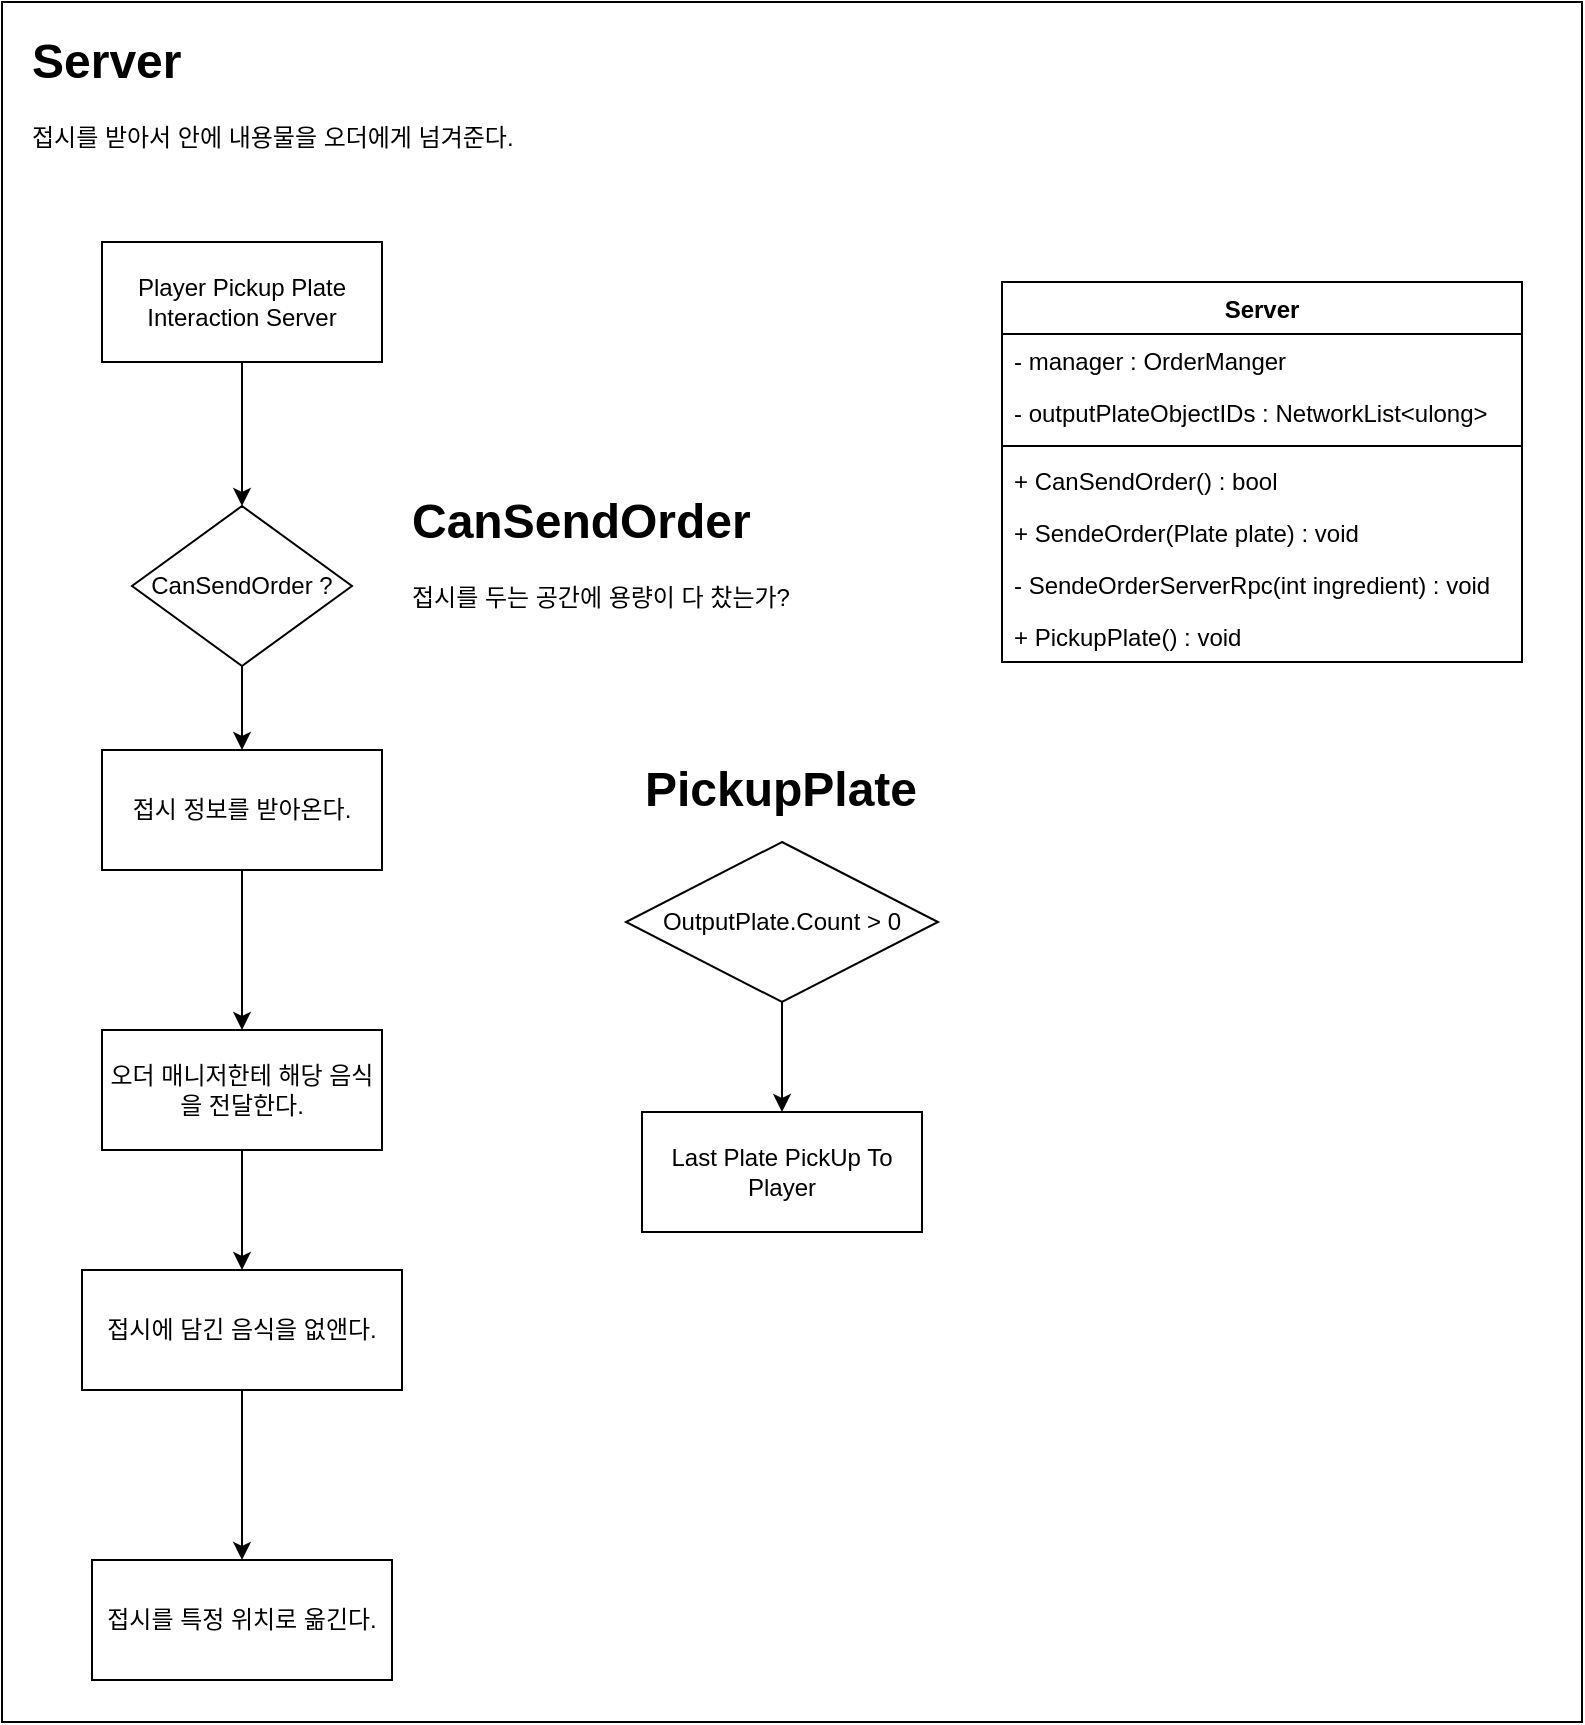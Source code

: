 <mxfile version="19.0.3" type="device" pages="3"><diagram name="서버" id="R5MUrF6WYsNZxySvU2GA"><mxGraphModel dx="1438" dy="920" grid="1" gridSize="10" guides="1" tooltips="1" connect="1" arrows="1" fold="1" page="1" pageScale="1" pageWidth="827" pageHeight="1169" math="0" shadow="0"><root><mxCell id="0"/><mxCell id="1" parent="0"/><mxCell id="Gv1xR5z9IextyKWkRcLU-1" value="&lt;h1&gt;Server&lt;/h1&gt;&lt;div&gt;접시를 받아서 안에 내용물을 오더에게 넘겨준다.&lt;/div&gt;" style="text;html=1;strokeColor=none;fillColor=none;spacing=5;spacingTop=-20;whiteSpace=wrap;overflow=hidden;rounded=0;" parent="1" vertex="1"><mxGeometry x="10" y="10" width="280" height="120" as="geometry"/></mxCell><mxCell id="Gv1xR5z9IextyKWkRcLU-6" value="" style="edgeStyle=orthogonalEdgeStyle;rounded=0;orthogonalLoop=1;jettySize=auto;html=1;" parent="1" source="Gv1xR5z9IextyKWkRcLU-2" target="Gv1xR5z9IextyKWkRcLU-5" edge="1"><mxGeometry relative="1" as="geometry"/></mxCell><mxCell id="Gv1xR5z9IextyKWkRcLU-2" value="접시 정보를 받아온다." style="rounded=0;whiteSpace=wrap;html=1;" parent="1" vertex="1"><mxGeometry x="50" y="374" width="140" height="60" as="geometry"/></mxCell><mxCell id="Gv1xR5z9IextyKWkRcLU-13" style="edgeStyle=orthogonalEdgeStyle;rounded=0;orthogonalLoop=1;jettySize=auto;html=1;entryX=0.5;entryY=0;entryDx=0;entryDy=0;" parent="1" source="Gv1xR5z9IextyKWkRcLU-5" target="Gv1xR5z9IextyKWkRcLU-12" edge="1"><mxGeometry relative="1" as="geometry"/></mxCell><mxCell id="Gv1xR5z9IextyKWkRcLU-5" value="오더 매니저한테 해당 음식을 전달한다." style="rounded=0;whiteSpace=wrap;html=1;" parent="1" vertex="1"><mxGeometry x="50" y="514" width="140" height="60" as="geometry"/></mxCell><mxCell id="Gv1xR5z9IextyKWkRcLU-7" value="Server" style="swimlane;fontStyle=1;align=center;verticalAlign=top;childLayout=stackLayout;horizontal=1;startSize=26;horizontalStack=0;resizeParent=1;resizeParentMax=0;resizeLast=0;collapsible=1;marginBottom=0;whiteSpace=wrap;html=1;" parent="1" vertex="1"><mxGeometry x="500" y="140" width="260" height="190" as="geometry"/></mxCell><mxCell id="Gv1xR5z9IextyKWkRcLU-8" value="- manager : OrderManger" style="text;strokeColor=none;fillColor=none;align=left;verticalAlign=top;spacingLeft=4;spacingRight=4;overflow=hidden;rotatable=0;points=[[0,0.5],[1,0.5]];portConstraint=eastwest;whiteSpace=wrap;html=1;" parent="Gv1xR5z9IextyKWkRcLU-7" vertex="1"><mxGeometry y="26" width="260" height="26" as="geometry"/></mxCell><mxCell id="Gv1xR5z9IextyKWkRcLU-23" value="- outputPlateObjectIDs : NetworkList&amp;lt;ulong&amp;gt;" style="text;strokeColor=none;fillColor=none;align=left;verticalAlign=top;spacingLeft=4;spacingRight=4;overflow=hidden;rotatable=0;points=[[0,0.5],[1,0.5]];portConstraint=eastwest;whiteSpace=wrap;html=1;" parent="Gv1xR5z9IextyKWkRcLU-7" vertex="1"><mxGeometry y="52" width="260" height="26" as="geometry"/></mxCell><mxCell id="Gv1xR5z9IextyKWkRcLU-9" value="" style="line;strokeWidth=1;fillColor=none;align=left;verticalAlign=middle;spacingTop=-1;spacingLeft=3;spacingRight=3;rotatable=0;labelPosition=right;points=[];portConstraint=eastwest;strokeColor=inherit;" parent="Gv1xR5z9IextyKWkRcLU-7" vertex="1"><mxGeometry y="78" width="260" height="8" as="geometry"/></mxCell><mxCell id="Gv1xR5z9IextyKWkRcLU-30" value="+ CanSendOrder() : bool" style="text;strokeColor=none;fillColor=none;align=left;verticalAlign=top;spacingLeft=4;spacingRight=4;overflow=hidden;rotatable=0;points=[[0,0.5],[1,0.5]];portConstraint=eastwest;whiteSpace=wrap;html=1;" parent="Gv1xR5z9IextyKWkRcLU-7" vertex="1"><mxGeometry y="86" width="260" height="26" as="geometry"/></mxCell><mxCell id="Gv1xR5z9IextyKWkRcLU-10" value="+ SendeOrder(Plate plate) : void" style="text;strokeColor=none;fillColor=none;align=left;verticalAlign=top;spacingLeft=4;spacingRight=4;overflow=hidden;rotatable=0;points=[[0,0.5],[1,0.5]];portConstraint=eastwest;whiteSpace=wrap;html=1;" parent="Gv1xR5z9IextyKWkRcLU-7" vertex="1"><mxGeometry y="112" width="260" height="26" as="geometry"/></mxCell><mxCell id="Gv1xR5z9IextyKWkRcLU-11" value="- SendeOrderServerRpc(int ingredient) : void" style="text;strokeColor=none;fillColor=none;align=left;verticalAlign=top;spacingLeft=4;spacingRight=4;overflow=hidden;rotatable=0;points=[[0,0.5],[1,0.5]];portConstraint=eastwest;whiteSpace=wrap;html=1;" parent="Gv1xR5z9IextyKWkRcLU-7" vertex="1"><mxGeometry y="138" width="260" height="26" as="geometry"/></mxCell><mxCell id="Gv1xR5z9IextyKWkRcLU-24" value="+ PickupPlate() : void" style="text;strokeColor=none;fillColor=none;align=left;verticalAlign=top;spacingLeft=4;spacingRight=4;overflow=hidden;rotatable=0;points=[[0,0.5],[1,0.5]];portConstraint=eastwest;whiteSpace=wrap;html=1;" parent="Gv1xR5z9IextyKWkRcLU-7" vertex="1"><mxGeometry y="164" width="260" height="26" as="geometry"/></mxCell><mxCell id="Gv1xR5z9IextyKWkRcLU-15" value="" style="edgeStyle=orthogonalEdgeStyle;rounded=0;orthogonalLoop=1;jettySize=auto;html=1;" parent="1" source="Gv1xR5z9IextyKWkRcLU-12" target="Gv1xR5z9IextyKWkRcLU-14" edge="1"><mxGeometry relative="1" as="geometry"/></mxCell><mxCell id="Gv1xR5z9IextyKWkRcLU-12" value="접시에 담긴 음식을 없앤다." style="rounded=0;whiteSpace=wrap;html=1;" parent="1" vertex="1"><mxGeometry x="40" y="634" width="160" height="60" as="geometry"/></mxCell><mxCell id="Gv1xR5z9IextyKWkRcLU-14" value="접시를 특정 위치로 옮긴다." style="rounded=0;whiteSpace=wrap;html=1;" parent="1" vertex="1"><mxGeometry x="45" y="779" width="150" height="60" as="geometry"/></mxCell><mxCell id="Gv1xR5z9IextyKWkRcLU-19" style="edgeStyle=orthogonalEdgeStyle;rounded=0;orthogonalLoop=1;jettySize=auto;html=1;" parent="1" source="Gv1xR5z9IextyKWkRcLU-18" target="Gv1xR5z9IextyKWkRcLU-2" edge="1"><mxGeometry relative="1" as="geometry"/></mxCell><mxCell id="Gv1xR5z9IextyKWkRcLU-18" value="CanSendOrder ?" style="rhombus;whiteSpace=wrap;html=1;" parent="1" vertex="1"><mxGeometry x="65" y="252" width="110" height="80" as="geometry"/></mxCell><mxCell id="Gv1xR5z9IextyKWkRcLU-21" value="" style="edgeStyle=orthogonalEdgeStyle;rounded=0;orthogonalLoop=1;jettySize=auto;html=1;" parent="1" source="Gv1xR5z9IextyKWkRcLU-20" target="Gv1xR5z9IextyKWkRcLU-18" edge="1"><mxGeometry relative="1" as="geometry"/></mxCell><mxCell id="Gv1xR5z9IextyKWkRcLU-20" value="Player Pickup Plate Interaction Server" style="rounded=0;whiteSpace=wrap;html=1;" parent="1" vertex="1"><mxGeometry x="50" y="120" width="140" height="60" as="geometry"/></mxCell><mxCell id="Gv1xR5z9IextyKWkRcLU-22" value="&lt;h1&gt;CanSendOrder&lt;/h1&gt;&lt;p&gt;접시를 두는 공간에 용량이 다 찼는가?&lt;/p&gt;" style="text;html=1;strokeColor=none;fillColor=none;spacing=5;spacingTop=-20;whiteSpace=wrap;overflow=hidden;rounded=0;" parent="1" vertex="1"><mxGeometry x="200" y="240" width="220" height="116" as="geometry"/></mxCell><mxCell id="Gv1xR5z9IextyKWkRcLU-25" value="Last Plate PickUp To Player" style="rounded=0;whiteSpace=wrap;html=1;" parent="1" vertex="1"><mxGeometry x="320" y="555" width="140" height="60" as="geometry"/></mxCell><mxCell id="Gv1xR5z9IextyKWkRcLU-26" value="&lt;font style=&quot;font-size: 24px;&quot;&gt;PickupPlate&lt;/font&gt;" style="text;html=1;align=center;verticalAlign=middle;resizable=0;points=[];autosize=1;strokeColor=none;fillColor=none;fontStyle=1" parent="1" vertex="1"><mxGeometry x="309" y="374" width="160" height="40" as="geometry"/></mxCell><mxCell id="Gv1xR5z9IextyKWkRcLU-28" value="" style="edgeStyle=orthogonalEdgeStyle;rounded=0;orthogonalLoop=1;jettySize=auto;html=1;" parent="1" source="Gv1xR5z9IextyKWkRcLU-27" target="Gv1xR5z9IextyKWkRcLU-25" edge="1"><mxGeometry relative="1" as="geometry"/></mxCell><mxCell id="Gv1xR5z9IextyKWkRcLU-27" value="OutputPlate.Count &amp;gt; 0" style="rhombus;whiteSpace=wrap;html=1;" parent="1" vertex="1"><mxGeometry x="312" y="420" width="156" height="80" as="geometry"/></mxCell><mxCell id="Gv1xR5z9IextyKWkRcLU-31" value="" style="rounded=0;whiteSpace=wrap;html=1;fillColor=none;" parent="1" vertex="1"><mxGeometry width="790" height="860" as="geometry"/></mxCell></root></mxGraphModel></diagram><diagram id="3766Sho1XUZad-ZToghI" name="음식 UI"><mxGraphModel dx="1438" dy="920" grid="1" gridSize="10" guides="1" tooltips="1" connect="1" arrows="1" fold="1" page="1" pageScale="1" pageWidth="827" pageHeight="1169" math="0" shadow="0"><root><mxCell id="0"/><mxCell id="1" parent="0"/></root></mxGraphModel></diagram><diagram id="cFeqiMVXiw2TnbLMnlJb" name="GameFlow"><mxGraphModel dx="1198" dy="767" grid="1" gridSize="10" guides="1" tooltips="1" connect="1" arrows="1" fold="1" page="1" pageScale="1" pageWidth="827" pageHeight="1169" math="0" shadow="0"><root><mxCell id="0"/><mxCell id="1" parent="0"/><mxCell id="wSELCZSO5pj8punD0LY3-3" value="" style="edgeStyle=orthogonalEdgeStyle;rounded=0;orthogonalLoop=1;jettySize=auto;html=1;" edge="1" parent="1" source="wSELCZSO5pj8punD0LY3-1" target="wSELCZSO5pj8punD0LY3-2"><mxGeometry relative="1" as="geometry"/></mxCell><mxCell id="wSELCZSO5pj8punD0LY3-1" value="로비" style="rounded=0;whiteSpace=wrap;html=1;" vertex="1" parent="1"><mxGeometry x="80" y="100" width="120" height="60" as="geometry"/></mxCell><mxCell id="wSELCZSO5pj8punD0LY3-5" value="" style="edgeStyle=orthogonalEdgeStyle;rounded=0;orthogonalLoop=1;jettySize=auto;html=1;" edge="1" parent="1" source="wSELCZSO5pj8punD0LY3-2" target="wSELCZSO5pj8punD0LY3-4"><mxGeometry relative="1" as="geometry"/></mxCell><mxCell id="wSELCZSO5pj8punD0LY3-2" value="방 입장" style="rounded=0;whiteSpace=wrap;html=1;" vertex="1" parent="1"><mxGeometry x="80" y="230" width="120" height="60" as="geometry"/></mxCell><mxCell id="wSELCZSO5pj8punD0LY3-7" style="edgeStyle=orthogonalEdgeStyle;rounded=0;orthogonalLoop=1;jettySize=auto;html=1;entryX=0;entryY=0.5;entryDx=0;entryDy=0;" edge="1" parent="1" source="wSELCZSO5pj8punD0LY3-4" target="wSELCZSO5pj8punD0LY3-6"><mxGeometry relative="1" as="geometry"><Array as="points"><mxPoint x="240" y="380"/><mxPoint x="240" y="130"/></Array></mxGeometry></mxCell><mxCell id="wSELCZSO5pj8punD0LY3-4" value="방장이 겜 시작을 누름" style="rounded=0;whiteSpace=wrap;html=1;" vertex="1" parent="1"><mxGeometry x="65" y="350" width="150" height="60" as="geometry"/></mxCell><mxCell id="wSELCZSO5pj8punD0LY3-9" value="" style="edgeStyle=orthogonalEdgeStyle;rounded=0;orthogonalLoop=1;jettySize=auto;html=1;" edge="1" parent="1" source="wSELCZSO5pj8punD0LY3-6" target="wSELCZSO5pj8punD0LY3-8"><mxGeometry relative="1" as="geometry"/></mxCell><mxCell id="wSELCZSO5pj8punD0LY3-6" value="스테이지씬 로드 ClientRPC호출" style="rounded=0;whiteSpace=wrap;html=1;" vertex="1" parent="1"><mxGeometry x="334" y="100" width="206" height="60" as="geometry"/></mxCell><mxCell id="wSELCZSO5pj8punD0LY3-12" value="" style="edgeStyle=orthogonalEdgeStyle;rounded=0;orthogonalLoop=1;jettySize=auto;html=1;" edge="1" parent="1" source="wSELCZSO5pj8punD0LY3-8" target="wSELCZSO5pj8punD0LY3-11"><mxGeometry relative="1" as="geometry"/></mxCell><mxCell id="wSELCZSO5pj8punD0LY3-8" value="로드가 완료된 씬은 ServerRpc을 이용해서 서버에게 해당 클라이언트가 로드가 완료되었다고 알림" style="rounded=0;whiteSpace=wrap;html=1;" vertex="1" parent="1"><mxGeometry x="334" y="230" width="206" height="60" as="geometry"/></mxCell><mxCell id="wSELCZSO5pj8punD0LY3-14" value="T" style="edgeStyle=orthogonalEdgeStyle;rounded=0;orthogonalLoop=1;jettySize=auto;html=1;entryX=0;entryY=0.5;entryDx=0;entryDy=0;fontSize=17;" edge="1" parent="1" source="wSELCZSO5pj8punD0LY3-11" target="wSELCZSO5pj8punD0LY3-13"><mxGeometry x="-0.98" y="20" relative="1" as="geometry"><mxPoint as="offset"/></mxGeometry></mxCell><mxCell id="wSELCZSO5pj8punD0LY3-11" value="모든 클라이언트가 준비가 완료되었는가?" style="rhombus;whiteSpace=wrap;html=1;" vertex="1" parent="1"><mxGeometry x="297" y="340" width="280" height="60" as="geometry"/></mxCell><mxCell id="wSELCZSO5pj8punD0LY3-13" value="서버가 게임시작을 시작시킴" style="rounded=0;whiteSpace=wrap;html=1;" vertex="1" parent="1"><mxGeometry x="630" y="100" width="206" height="60" as="geometry"/></mxCell><mxCell id="wSELCZSO5pj8punD0LY3-16" value="" style="rounded=0;whiteSpace=wrap;html=1;fillColor=none;" vertex="1" parent="1"><mxGeometry x="50" y="80" width="800" height="350" as="geometry"/></mxCell></root></mxGraphModel></diagram></mxfile>
